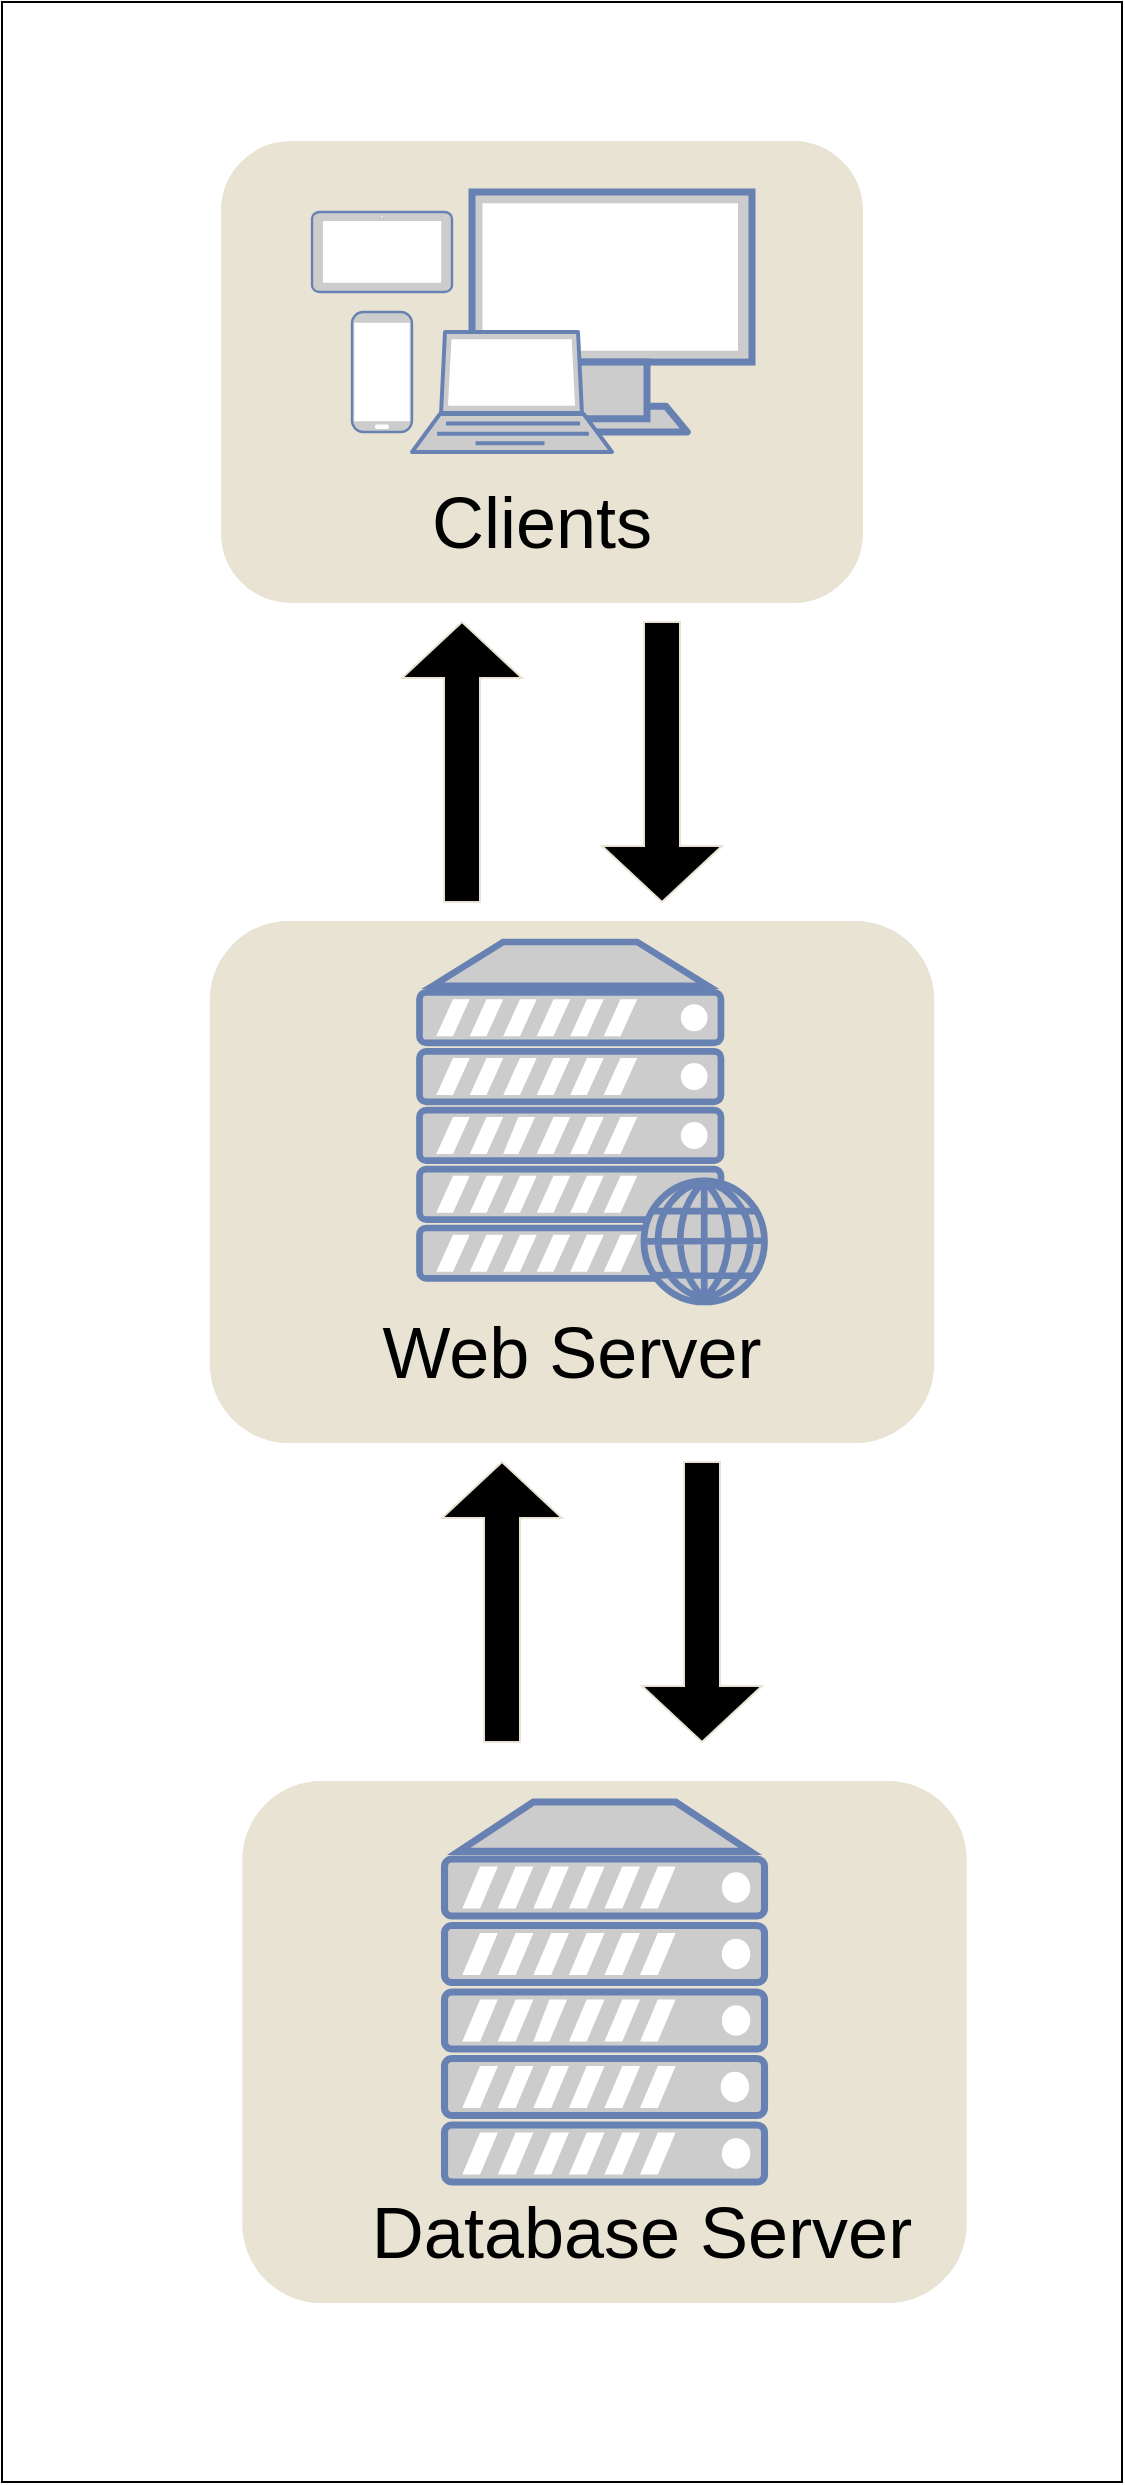 <mxfile version="16.5.1" type="device" pages="7"><diagram id="PT0xQaIMkbUxRC4ym2CJ" name="Single System"><mxGraphModel dx="3199" dy="2413" grid="1" gridSize="10" guides="1" tooltips="1" connect="1" arrows="1" fold="1" page="1" pageScale="1" pageWidth="827" pageHeight="1169" math="0" shadow="0"><root><mxCell id="z7NNn1YeUaqV9vItfDO5-0"/><mxCell id="z7NNn1YeUaqV9vItfDO5-1" parent="z7NNn1YeUaqV9vItfDO5-0"/><mxCell id="OQpb44vOBrKVZjcbyz0K-21" value="" style="group" parent="z7NNn1YeUaqV9vItfDO5-1" vertex="1" connectable="0"><mxGeometry x="-140" y="-250" width="361.88" height="980" as="geometry"/></mxCell><mxCell id="OQpb44vOBrKVZjcbyz0K-20" value="" style="rounded=1;whiteSpace=wrap;html=1;strokeColor=#E8E3D3;fillColor=#E8E3D3;" parent="OQpb44vOBrKVZjcbyz0K-21" vertex="1"><mxGeometry x="0.63" y="720" width="361.25" height="260" as="geometry"/></mxCell><mxCell id="OQpb44vOBrKVZjcbyz0K-0" value="" style="group;container=1;" parent="OQpb44vOBrKVZjcbyz0K-21" vertex="1" connectable="0"><mxGeometry width="330" height="630" as="geometry"/></mxCell><mxCell id="OQpb44vOBrKVZjcbyz0K-17" value="" style="rounded=1;whiteSpace=wrap;html=1;strokeColor=#E8E3D3;fillColor=#E8E3D3;" parent="OQpb44vOBrKVZjcbyz0K-0" vertex="1"><mxGeometry x="-15.62" y="290" width="361.25" height="260" as="geometry"/></mxCell><mxCell id="OQpb44vOBrKVZjcbyz0K-1" value="" style="shape=singleArrow;direction=north;whiteSpace=wrap;html=1;strokeColor=#E8E3D3;fillColor=#000000;" parent="OQpb44vOBrKVZjcbyz0K-0" vertex="1"><mxGeometry x="80" y="140" width="60" height="140" as="geometry"/></mxCell><mxCell id="OQpb44vOBrKVZjcbyz0K-2" value="" style="shape=singleArrow;direction=north;whiteSpace=wrap;html=1;strokeColor=#E8E3D3;fillColor=#000000;rotation=-180;" parent="OQpb44vOBrKVZjcbyz0K-0" vertex="1"><mxGeometry x="180" y="140" width="60" height="140" as="geometry"/></mxCell><mxCell id="OQpb44vOBrKVZjcbyz0K-3" value="" style="group" parent="OQpb44vOBrKVZjcbyz0K-0" vertex="1" connectable="0"><mxGeometry width="320" height="230" as="geometry"/></mxCell><mxCell id="OQpb44vOBrKVZjcbyz0K-4" value="" style="rounded=1;whiteSpace=wrap;html=1;strokeColor=#E8E3D3;fillColor=#E8E3D3;" parent="OQpb44vOBrKVZjcbyz0K-3" vertex="1"><mxGeometry x="-10" y="-100" width="320" height="230" as="geometry"/></mxCell><mxCell id="OQpb44vOBrKVZjcbyz0K-5" value="&lt;font style=&quot;font-size: 36px&quot;&gt;Clients&lt;/font&gt;" style="text;html=1;strokeColor=none;fillColor=none;align=center;verticalAlign=middle;whiteSpace=wrap;rounded=0;" parent="OQpb44vOBrKVZjcbyz0K-3" vertex="1"><mxGeometry x="95" y="65" width="110" height="50" as="geometry"/></mxCell><mxCell id="OQpb44vOBrKVZjcbyz0K-6" value="" style="fontColor=#0066CC;verticalAlign=top;verticalLabelPosition=bottom;labelPosition=center;align=center;html=1;outlineConnect=0;fillColor=#CCCCCC;strokeColor=#6881B3;gradientColor=none;gradientDirection=north;strokeWidth=2;shape=mxgraph.networks.monitor;" parent="OQpb44vOBrKVZjcbyz0K-3" vertex="1"><mxGeometry x="115" y="-75" width="140" height="120" as="geometry"/></mxCell><mxCell id="OQpb44vOBrKVZjcbyz0K-7" value="" style="fontColor=#0066CC;verticalAlign=top;verticalLabelPosition=bottom;labelPosition=center;align=center;html=1;outlineConnect=0;fillColor=#CCCCCC;strokeColor=#6881B3;gradientColor=none;gradientDirection=north;strokeWidth=2;shape=mxgraph.networks.tablet;" parent="OQpb44vOBrKVZjcbyz0K-3" vertex="1"><mxGeometry x="35" y="-65" width="70" height="40" as="geometry"/></mxCell><mxCell id="OQpb44vOBrKVZjcbyz0K-8" value="" style="fontColor=#0066CC;verticalAlign=top;verticalLabelPosition=bottom;labelPosition=center;align=center;html=1;outlineConnect=0;fillColor=#CCCCCC;strokeColor=#6881B3;gradientColor=none;gradientDirection=north;strokeWidth=2;shape=mxgraph.networks.mobile;" parent="OQpb44vOBrKVZjcbyz0K-3" vertex="1"><mxGeometry x="55" y="-15" width="30" height="60" as="geometry"/></mxCell><mxCell id="OQpb44vOBrKVZjcbyz0K-9" value="" style="fontColor=#0066CC;verticalAlign=top;verticalLabelPosition=bottom;labelPosition=center;align=center;html=1;outlineConnect=0;fillColor=#CCCCCC;strokeColor=#6881B3;gradientColor=none;gradientDirection=north;strokeWidth=2;shape=mxgraph.networks.laptop;" parent="OQpb44vOBrKVZjcbyz0K-3" vertex="1"><mxGeometry x="85" y="-5" width="100" height="60" as="geometry"/></mxCell><mxCell id="OQpb44vOBrKVZjcbyz0K-10" value="" style="fontColor=#0066CC;verticalAlign=top;verticalLabelPosition=bottom;labelPosition=center;align=center;html=1;outlineConnect=0;fillColor=#CCCCCC;strokeColor=#6881B3;gradientColor=none;gradientDirection=north;strokeWidth=2;shape=mxgraph.networks.web_server;" parent="OQpb44vOBrKVZjcbyz0K-0" vertex="1"><mxGeometry x="88.75" y="300" width="172.5" height="180" as="geometry"/></mxCell><mxCell id="OQpb44vOBrKVZjcbyz0K-11" value="" style="shape=singleArrow;direction=north;whiteSpace=wrap;html=1;strokeColor=#E8E3D3;fillColor=#000000;" parent="OQpb44vOBrKVZjcbyz0K-0" vertex="1"><mxGeometry x="100" y="560" width="60" height="140" as="geometry"/></mxCell><mxCell id="OQpb44vOBrKVZjcbyz0K-12" value="" style="shape=singleArrow;direction=north;whiteSpace=wrap;html=1;strokeColor=#E8E3D3;fillColor=#000000;rotation=-180;" parent="OQpb44vOBrKVZjcbyz0K-0" vertex="1"><mxGeometry x="200" y="560" width="60" height="140" as="geometry"/></mxCell><mxCell id="OQpb44vOBrKVZjcbyz0K-14" value="&lt;font&gt;&lt;font style=&quot;font-size: 36px&quot;&gt;Web Server&lt;/font&gt;&lt;br&gt;&lt;/font&gt;" style="text;html=1;strokeColor=none;fillColor=none;align=center;verticalAlign=middle;whiteSpace=wrap;rounded=0;" parent="OQpb44vOBrKVZjcbyz0K-0" vertex="1"><mxGeometry x="50" y="490" width="230" height="30" as="geometry"/></mxCell><mxCell id="OQpb44vOBrKVZjcbyz0K-13" value="" style="fontColor=#0066CC;verticalAlign=top;verticalLabelPosition=bottom;labelPosition=center;align=center;html=1;outlineConnect=0;fillColor=#CCCCCC;strokeColor=#6881B3;gradientColor=none;gradientDirection=north;strokeWidth=2;shape=mxgraph.networks.server;" parent="OQpb44vOBrKVZjcbyz0K-21" vertex="1"><mxGeometry x="101.25" y="730" width="160" height="190" as="geometry"/></mxCell><mxCell id="OQpb44vOBrKVZjcbyz0K-15" value="&lt;font style=&quot;font-size: 36px&quot;&gt;Database Server&lt;/font&gt;" style="text;html=1;strokeColor=none;fillColor=none;align=center;verticalAlign=middle;whiteSpace=wrap;rounded=0;" parent="OQpb44vOBrKVZjcbyz0K-21" vertex="1"><mxGeometry x="40" y="930" width="320" height="30" as="geometry"/></mxCell><mxCell id="myRbVwVKy2kPEzsqJH_J-0" value="" style="rounded=0;whiteSpace=wrap;html=1;strokeColor=#000000;fillColor=none;" parent="z7NNn1YeUaqV9vItfDO5-1" vertex="1"><mxGeometry x="-260" y="-420" width="560" height="1240" as="geometry"/></mxCell></root></mxGraphModel></diagram><diagram name="Services Icons" id="GN2l7DLO-yPYwet9cmye"><mxGraphModel dx="2367" dy="2249" grid="1" gridSize="10" guides="1" tooltips="1" connect="1" arrows="1" fold="1" page="1" pageScale="1" pageWidth="827" pageHeight="1169" math="0" shadow="0"><root><mxCell id="unP6lHEt7z2U46JYqPLE-0"/><mxCell id="unP6lHEt7z2U46JYqPLE-1" parent="unP6lHEt7z2U46JYqPLE-0"/><mxCell id="unP6lHEt7z2U46JYqPLE-3" value="" style="group" parent="unP6lHEt7z2U46JYqPLE-1" vertex="1" connectable="0"><mxGeometry x="-562" y="760" width="472" height="409" as="geometry"/></mxCell><mxCell id="unP6lHEt7z2U46JYqPLE-4" value="" style="ellipse;whiteSpace=wrap;html=1;strokeColor=#E8E3D3;fillColor=#E8E3D3;" parent="unP6lHEt7z2U46JYqPLE-3" vertex="1"><mxGeometry width="400" height="330" as="geometry"/></mxCell><mxCell id="unP6lHEt7z2U46JYqPLE-5" value="" style="fontColor=#0066CC;verticalAlign=top;verticalLabelPosition=bottom;labelPosition=center;align=center;html=1;outlineConnect=0;fillColor=#3399FF;strokeColor=#6881B3;gradientColor=none;gradientDirection=north;strokeWidth=2;shape=mxgraph.networks.server_storage;" parent="unP6lHEt7z2U46JYqPLE-3" vertex="1"><mxGeometry x="147.5" y="12.5" width="105" height="105" as="geometry"/></mxCell><mxCell id="unP6lHEt7z2U46JYqPLE-6" value="" style="fontColor=#0066CC;verticalAlign=top;verticalLabelPosition=bottom;labelPosition=center;align=center;html=1;outlineConnect=0;fillColor=#3399FF;strokeColor=#6881B3;gradientColor=none;gradientDirection=north;strokeWidth=2;shape=mxgraph.networks.server_storage;" parent="unP6lHEt7z2U46JYqPLE-3" vertex="1"><mxGeometry x="257.5" y="112.5" width="105" height="105" as="geometry"/></mxCell><mxCell id="unP6lHEt7z2U46JYqPLE-7" value="" style="fontColor=#0066CC;verticalAlign=top;verticalLabelPosition=bottom;labelPosition=center;align=center;html=1;outlineConnect=0;fillColor=#3399FF;strokeColor=#6881B3;gradientColor=none;gradientDirection=north;strokeWidth=2;shape=mxgraph.networks.server_storage;" parent="unP6lHEt7z2U46JYqPLE-3" vertex="1"><mxGeometry x="27.5" y="112.5" width="105" height="105" as="geometry"/></mxCell><mxCell id="unP6lHEt7z2U46JYqPLE-8" value="" style="fontColor=#0066CC;verticalAlign=top;verticalLabelPosition=bottom;labelPosition=center;align=center;html=1;outlineConnect=0;fillColor=#3399FF;strokeColor=#6881B3;gradientColor=none;gradientDirection=north;strokeWidth=2;shape=mxgraph.networks.server_storage;" parent="unP6lHEt7z2U46JYqPLE-3" vertex="1"><mxGeometry x="147.5" y="172.5" width="105" height="105" as="geometry"/></mxCell><mxCell id="unP6lHEt7z2U46JYqPLE-9" value="&lt;font style=&quot;font-size: 24px&quot;&gt;Data Block Service&lt;/font&gt;" style="text;html=1;strokeColor=none;fillColor=none;align=center;verticalAlign=middle;whiteSpace=wrap;rounded=0;" parent="unP6lHEt7z2U46JYqPLE-3" vertex="1"><mxGeometry x="90" y="277.5" width="220" height="30" as="geometry"/></mxCell><mxCell id="unP6lHEt7z2U46JYqPLE-10" value="" style="group" parent="unP6lHEt7z2U46JYqPLE-1" vertex="1" connectable="0"><mxGeometry x="-547" y="440" width="370" height="180" as="geometry"/></mxCell><mxCell id="unP6lHEt7z2U46JYqPLE-11" value="" style="rounded=1;whiteSpace=wrap;html=1;strokeColor=#E8E3D3;fillColor=#E8E3D3;" parent="unP6lHEt7z2U46JYqPLE-10" vertex="1"><mxGeometry width="370" height="180" as="geometry"/></mxCell><mxCell id="unP6lHEt7z2U46JYqPLE-12" value="" style="fontColor=#0066CC;verticalAlign=top;verticalLabelPosition=bottom;labelPosition=center;align=center;html=1;outlineConnect=0;fillColor=#33FF33;strokeColor=#6881B3;gradientColor=none;gradientDirection=north;strokeWidth=2;shape=mxgraph.networks.server;" parent="unP6lHEt7z2U46JYqPLE-10" vertex="1"><mxGeometry x="30" y="30" width="90" height="100" as="geometry"/></mxCell><mxCell id="unP6lHEt7z2U46JYqPLE-13" value="" style="fontColor=#0066CC;verticalAlign=top;verticalLabelPosition=bottom;labelPosition=center;align=center;html=1;outlineConnect=0;fillColor=#33FF33;strokeColor=#6881B3;gradientColor=none;gradientDirection=north;strokeWidth=2;shape=mxgraph.networks.server;" parent="unP6lHEt7z2U46JYqPLE-10" vertex="1"><mxGeometry x="140" y="30" width="90" height="100" as="geometry"/></mxCell><mxCell id="unP6lHEt7z2U46JYqPLE-14" value="" style="fontColor=#0066CC;verticalAlign=top;verticalLabelPosition=bottom;labelPosition=center;align=center;html=1;outlineConnect=0;fillColor=#33FF33;strokeColor=#6881B3;gradientColor=none;gradientDirection=north;strokeWidth=2;shape=mxgraph.networks.server;" parent="unP6lHEt7z2U46JYqPLE-10" vertex="1"><mxGeometry x="250" y="30" width="90" height="100" as="geometry"/></mxCell><mxCell id="unP6lHEt7z2U46JYqPLE-15" value="&lt;font style=&quot;font-size: 24px&quot;&gt;Index Service&lt;/font&gt;" style="text;html=1;strokeColor=none;fillColor=none;align=center;verticalAlign=middle;whiteSpace=wrap;rounded=0;" parent="unP6lHEt7z2U46JYqPLE-10" vertex="1"><mxGeometry x="105" y="140" width="160" height="30" as="geometry"/></mxCell><mxCell id="unP6lHEt7z2U46JYqPLE-17" value="" style="group" parent="unP6lHEt7z2U46JYqPLE-1" vertex="1" connectable="0"><mxGeometry x="-480" y="90" width="210" height="180" as="geometry"/></mxCell><mxCell id="unP6lHEt7z2U46JYqPLE-18" value="" style="rounded=1;whiteSpace=wrap;html=1;strokeColor=#E8E3D3;fillColor=#E8E3D3;" parent="unP6lHEt7z2U46JYqPLE-17" vertex="1"><mxGeometry width="210" height="180" as="geometry"/></mxCell><mxCell id="unP6lHEt7z2U46JYqPLE-19" value="" style="fontColor=#0066CC;verticalAlign=top;verticalLabelPosition=bottom;labelPosition=center;align=center;html=1;outlineConnect=0;fillColor=#EA6B66;strokeColor=#6881B3;gradientColor=none;gradientDirection=north;strokeWidth=2;shape=mxgraph.networks.server;" parent="unP6lHEt7z2U46JYqPLE-17" vertex="1"><mxGeometry x="60" y="15" width="90" height="100" as="geometry"/></mxCell><mxCell id="unP6lHEt7z2U46JYqPLE-20" value="&lt;font style=&quot;font-size: 24px&quot;&gt;Leader Service&lt;/font&gt;" style="text;html=1;strokeColor=none;fillColor=none;align=center;verticalAlign=middle;whiteSpace=wrap;rounded=0;" parent="unP6lHEt7z2U46JYqPLE-17" vertex="1"><mxGeometry x="10" y="140" width="190" height="30" as="geometry"/></mxCell><mxCell id="Ooyd8R9lNSSqHJgSdAqI-0" value="" style="rounded=0;whiteSpace=wrap;html=1;strokeColor=#000000;fillColor=none;" parent="unP6lHEt7z2U46JYqPLE-1" vertex="1"><mxGeometry x="-650" y="-30" width="560" height="1240" as="geometry"/></mxCell></root></mxGraphModel></diagram><diagram name="Services Breakdown" id="mGPNqnG9omch18_0bHo7"><mxGraphModel dx="2752" dy="1350" grid="1" gridSize="10" guides="1" tooltips="1" connect="1" arrows="1" fold="1" page="1" pageScale="1" pageWidth="827" pageHeight="1169" math="0" shadow="0"><root><mxCell id="DAhwHd8lW_ulY21gylCZ-0"/><mxCell id="DAhwHd8lW_ulY21gylCZ-1" parent="DAhwHd8lW_ulY21gylCZ-0"/><mxCell id="DAhwHd8lW_ulY21gylCZ-2" value="" style="group" parent="DAhwHd8lW_ulY21gylCZ-1" vertex="1" connectable="0"><mxGeometry x="210" y="580" width="400" height="330" as="geometry"/></mxCell><mxCell id="DAhwHd8lW_ulY21gylCZ-3" value="" style="ellipse;whiteSpace=wrap;html=1;strokeColor=#E8E3D3;fillColor=#E8E3D3;" parent="DAhwHd8lW_ulY21gylCZ-2" vertex="1"><mxGeometry width="400" height="330" as="geometry"/></mxCell><mxCell id="DAhwHd8lW_ulY21gylCZ-4" value="" style="fontColor=#0066CC;verticalAlign=top;verticalLabelPosition=bottom;labelPosition=center;align=center;html=1;outlineConnect=0;fillColor=#3399FF;strokeColor=#6881B3;gradientColor=none;gradientDirection=north;strokeWidth=2;shape=mxgraph.networks.server_storage;" parent="DAhwHd8lW_ulY21gylCZ-2" vertex="1"><mxGeometry x="147.5" y="12.5" width="105" height="105" as="geometry"/></mxCell><mxCell id="DAhwHd8lW_ulY21gylCZ-5" value="" style="fontColor=#0066CC;verticalAlign=top;verticalLabelPosition=bottom;labelPosition=center;align=center;html=1;outlineConnect=0;fillColor=#3399FF;strokeColor=#6881B3;gradientColor=none;gradientDirection=north;strokeWidth=2;shape=mxgraph.networks.server_storage;" parent="DAhwHd8lW_ulY21gylCZ-2" vertex="1"><mxGeometry x="257.5" y="112.5" width="105" height="105" as="geometry"/></mxCell><mxCell id="DAhwHd8lW_ulY21gylCZ-6" value="" style="fontColor=#0066CC;verticalAlign=top;verticalLabelPosition=bottom;labelPosition=center;align=center;html=1;outlineConnect=0;fillColor=#3399FF;strokeColor=#6881B3;gradientColor=none;gradientDirection=north;strokeWidth=2;shape=mxgraph.networks.server_storage;" parent="DAhwHd8lW_ulY21gylCZ-2" vertex="1"><mxGeometry x="27.5" y="112.5" width="105" height="105" as="geometry"/></mxCell><mxCell id="DAhwHd8lW_ulY21gylCZ-7" value="" style="fontColor=#0066CC;verticalAlign=top;verticalLabelPosition=bottom;labelPosition=center;align=center;html=1;outlineConnect=0;fillColor=#3399FF;strokeColor=#6881B3;gradientColor=none;gradientDirection=north;strokeWidth=2;shape=mxgraph.networks.server_storage;" parent="DAhwHd8lW_ulY21gylCZ-2" vertex="1"><mxGeometry x="147.5" y="172.5" width="105" height="105" as="geometry"/></mxCell><mxCell id="DAhwHd8lW_ulY21gylCZ-8" value="&lt;font style=&quot;font-size: 24px&quot;&gt;Data Block Service&lt;/font&gt;" style="text;html=1;strokeColor=none;fillColor=none;align=center;verticalAlign=middle;whiteSpace=wrap;rounded=0;" parent="DAhwHd8lW_ulY21gylCZ-2" vertex="1"><mxGeometry x="90" y="277.5" width="220" height="30" as="geometry"/></mxCell><mxCell id="DAhwHd8lW_ulY21gylCZ-9" value="" style="group" parent="DAhwHd8lW_ulY21gylCZ-1" vertex="1" connectable="0"><mxGeometry x="-245" y="580" width="370" height="180" as="geometry"/></mxCell><mxCell id="DAhwHd8lW_ulY21gylCZ-10" value="" style="rounded=1;whiteSpace=wrap;html=1;strokeColor=#E8E3D3;fillColor=#E8E3D3;" parent="DAhwHd8lW_ulY21gylCZ-9" vertex="1"><mxGeometry width="370" height="180" as="geometry"/></mxCell><mxCell id="DAhwHd8lW_ulY21gylCZ-11" value="" style="fontColor=#0066CC;verticalAlign=top;verticalLabelPosition=bottom;labelPosition=center;align=center;html=1;outlineConnect=0;fillColor=#33FF33;strokeColor=#6881B3;gradientColor=none;gradientDirection=north;strokeWidth=2;shape=mxgraph.networks.server;" parent="DAhwHd8lW_ulY21gylCZ-9" vertex="1"><mxGeometry x="30" y="30" width="90" height="100" as="geometry"/></mxCell><mxCell id="DAhwHd8lW_ulY21gylCZ-12" value="" style="fontColor=#0066CC;verticalAlign=top;verticalLabelPosition=bottom;labelPosition=center;align=center;html=1;outlineConnect=0;fillColor=#33FF33;strokeColor=#6881B3;gradientColor=none;gradientDirection=north;strokeWidth=2;shape=mxgraph.networks.server;" parent="DAhwHd8lW_ulY21gylCZ-9" vertex="1"><mxGeometry x="140" y="30" width="90" height="100" as="geometry"/></mxCell><mxCell id="DAhwHd8lW_ulY21gylCZ-13" value="" style="fontColor=#0066CC;verticalAlign=top;verticalLabelPosition=bottom;labelPosition=center;align=center;html=1;outlineConnect=0;fillColor=#33FF33;strokeColor=#6881B3;gradientColor=none;gradientDirection=north;strokeWidth=2;shape=mxgraph.networks.server;" parent="DAhwHd8lW_ulY21gylCZ-9" vertex="1"><mxGeometry x="250" y="30" width="90" height="100" as="geometry"/></mxCell><mxCell id="DAhwHd8lW_ulY21gylCZ-14" value="&lt;font style=&quot;font-size: 24px&quot;&gt;Index Service&lt;/font&gt;" style="text;html=1;strokeColor=none;fillColor=none;align=center;verticalAlign=middle;whiteSpace=wrap;rounded=0;" parent="DAhwHd8lW_ulY21gylCZ-9" vertex="1"><mxGeometry x="105" y="140" width="160" height="30" as="geometry"/></mxCell><mxCell id="DAhwHd8lW_ulY21gylCZ-15" value="" style="group" parent="DAhwHd8lW_ulY21gylCZ-1" vertex="1" connectable="0"><mxGeometry x="-570" y="580" width="210" height="180" as="geometry"/></mxCell><mxCell id="DAhwHd8lW_ulY21gylCZ-16" value="" style="rounded=1;whiteSpace=wrap;html=1;strokeColor=#E8E3D3;fillColor=#E8E3D3;" parent="DAhwHd8lW_ulY21gylCZ-15" vertex="1"><mxGeometry width="210" height="180" as="geometry"/></mxCell><mxCell id="DAhwHd8lW_ulY21gylCZ-17" value="" style="fontColor=#0066CC;verticalAlign=top;verticalLabelPosition=bottom;labelPosition=center;align=center;html=1;outlineConnect=0;fillColor=#EA6B66;strokeColor=#6881B3;gradientColor=none;gradientDirection=north;strokeWidth=2;shape=mxgraph.networks.server;" parent="DAhwHd8lW_ulY21gylCZ-15" vertex="1"><mxGeometry x="60" y="15" width="90" height="100" as="geometry"/></mxCell><mxCell id="DAhwHd8lW_ulY21gylCZ-18" value="&lt;font style=&quot;font-size: 24px&quot;&gt;Leader Service&lt;/font&gt;" style="text;html=1;strokeColor=none;fillColor=none;align=center;verticalAlign=middle;whiteSpace=wrap;rounded=0;" parent="DAhwHd8lW_ulY21gylCZ-15" vertex="1"><mxGeometry x="10" y="140" width="190" height="30" as="geometry"/></mxCell><mxCell id="DAhwHd8lW_ulY21gylCZ-19" value="" style="group" parent="DAhwHd8lW_ulY21gylCZ-1" vertex="1" connectable="0"><mxGeometry x="-180" y="240" width="240" height="190" as="geometry"/></mxCell><mxCell id="DAhwHd8lW_ulY21gylCZ-20" value="" style="rounded=1;whiteSpace=wrap;html=1;strokeColor=#E8E3D3;fillColor=#E8E3D3;" parent="DAhwHd8lW_ulY21gylCZ-19" vertex="1"><mxGeometry width="240.0" height="190" as="geometry"/></mxCell><mxCell id="DAhwHd8lW_ulY21gylCZ-21" value="" style="fontColor=#0066CC;verticalAlign=top;verticalLabelPosition=bottom;labelPosition=center;align=center;html=1;outlineConnect=0;fillColor=#CCCCCC;strokeColor=#6881B3;gradientColor=none;gradientDirection=north;strokeWidth=2;shape=mxgraph.networks.server;" parent="DAhwHd8lW_ulY21gylCZ-19" vertex="1"><mxGeometry x="66.848" y="7.308" width="106.298" height="138.846" as="geometry"/></mxCell><mxCell id="DAhwHd8lW_ulY21gylCZ-22" value="&lt;font style=&quot;font-size: 24px&quot;&gt;Database Server&lt;/font&gt;" style="text;html=1;strokeColor=none;fillColor=none;align=center;verticalAlign=middle;whiteSpace=wrap;rounded=0;" parent="DAhwHd8lW_ulY21gylCZ-19" vertex="1"><mxGeometry x="13.703" y="153.81" width="212.594" height="21.579" as="geometry"/></mxCell><mxCell id="DAhwHd8lW_ulY21gylCZ-23" style="edgeStyle=none;rounded=0;orthogonalLoop=1;jettySize=auto;html=1;exitX=1;exitY=1;exitDx=0;exitDy=0;entryX=0.5;entryY=0;entryDx=0;entryDy=0;fillColor=#000000;" parent="DAhwHd8lW_ulY21gylCZ-1" source="DAhwHd8lW_ulY21gylCZ-20" target="DAhwHd8lW_ulY21gylCZ-3" edge="1"><mxGeometry relative="1" as="geometry"/></mxCell><mxCell id="DAhwHd8lW_ulY21gylCZ-24" style="edgeStyle=none;rounded=0;orthogonalLoop=1;jettySize=auto;html=1;exitX=0;exitY=1;exitDx=0;exitDy=0;entryX=0.5;entryY=0;entryDx=0;entryDy=0;fillColor=#000000;" parent="DAhwHd8lW_ulY21gylCZ-1" source="DAhwHd8lW_ulY21gylCZ-20" target="DAhwHd8lW_ulY21gylCZ-16" edge="1"><mxGeometry relative="1" as="geometry"/></mxCell><mxCell id="DAhwHd8lW_ulY21gylCZ-25" style="edgeStyle=none;rounded=0;orthogonalLoop=1;jettySize=auto;html=1;exitX=0.5;exitY=1;exitDx=0;exitDy=0;entryX=0.5;entryY=0;entryDx=0;entryDy=0;fillColor=#000000;" parent="DAhwHd8lW_ulY21gylCZ-1" source="DAhwHd8lW_ulY21gylCZ-20" target="DAhwHd8lW_ulY21gylCZ-10" edge="1"><mxGeometry relative="1" as="geometry"/></mxCell><mxCell id="j4nND7uB4Vx-YQZn-_dv-0" value="" style="rounded=0;whiteSpace=wrap;html=1;strokeColor=#000000;fillColor=none;" parent="DAhwHd8lW_ulY21gylCZ-1" vertex="1"><mxGeometry x="-700" y="170" width="1420" height="880" as="geometry"/></mxCell></root></mxGraphModel></diagram><diagram name="Overall Distributed System" id="leUa3u9p0M2zhsHol4Xt"><mxGraphModel dx="4216" dy="2946" grid="1" gridSize="10" guides="1" tooltips="1" connect="1" arrows="1" fold="1" page="1" pageScale="1" pageWidth="827" pageHeight="1169" math="0" shadow="0"><root><mxCell id="W9INklFg-vhO6n1-KD1s-0"/><mxCell id="W9INklFg-vhO6n1-KD1s-1" parent="W9INklFg-vhO6n1-KD1s-0"/><mxCell id="W9INklFg-vhO6n1-KD1s-2" value="" style="endArrow=classic;startArrow=classic;html=1;rounded=0;edgeStyle=orthogonalEdgeStyle;entryX=0;entryY=0.5;entryDx=0;entryDy=0;exitX=0.5;exitY=0;exitDx=0;exitDy=0;" parent="W9INklFg-vhO6n1-KD1s-1" source="W9INklFg-vhO6n1-KD1s-11" target="W9INklFg-vhO6n1-KD1s-18" edge="1"><mxGeometry width="50" height="50" relative="1" as="geometry"><mxPoint x="-100" y="820" as="sourcePoint"/><mxPoint x="-50" y="770" as="targetPoint"/></mxGeometry></mxCell><mxCell id="W9INklFg-vhO6n1-KD1s-3" value="" style="group" parent="W9INklFg-vhO6n1-KD1s-1" vertex="1" connectable="0"><mxGeometry x="-140" y="920" width="400" height="330" as="geometry"/></mxCell><mxCell id="W9INklFg-vhO6n1-KD1s-4" value="" style="ellipse;whiteSpace=wrap;html=1;strokeColor=#E8E3D3;fillColor=#E8E3D3;" parent="W9INklFg-vhO6n1-KD1s-3" vertex="1"><mxGeometry width="400" height="330" as="geometry"/></mxCell><mxCell id="W9INklFg-vhO6n1-KD1s-5" value="" style="fontColor=#0066CC;verticalAlign=top;verticalLabelPosition=bottom;labelPosition=center;align=center;html=1;outlineConnect=0;fillColor=#3399FF;strokeColor=#6881B3;gradientColor=none;gradientDirection=north;strokeWidth=2;shape=mxgraph.networks.server_storage;" parent="W9INklFg-vhO6n1-KD1s-3" vertex="1"><mxGeometry x="147.5" y="12.5" width="105" height="105" as="geometry"/></mxCell><mxCell id="W9INklFg-vhO6n1-KD1s-6" value="" style="fontColor=#0066CC;verticalAlign=top;verticalLabelPosition=bottom;labelPosition=center;align=center;html=1;outlineConnect=0;fillColor=#3399FF;strokeColor=#6881B3;gradientColor=none;gradientDirection=north;strokeWidth=2;shape=mxgraph.networks.server_storage;" parent="W9INklFg-vhO6n1-KD1s-3" vertex="1"><mxGeometry x="257.5" y="112.5" width="105" height="105" as="geometry"/></mxCell><mxCell id="W9INklFg-vhO6n1-KD1s-7" value="" style="fontColor=#0066CC;verticalAlign=top;verticalLabelPosition=bottom;labelPosition=center;align=center;html=1;outlineConnect=0;fillColor=#3399FF;strokeColor=#6881B3;gradientColor=none;gradientDirection=north;strokeWidth=2;shape=mxgraph.networks.server_storage;" parent="W9INklFg-vhO6n1-KD1s-3" vertex="1"><mxGeometry x="27.5" y="112.5" width="105" height="105" as="geometry"/></mxCell><mxCell id="W9INklFg-vhO6n1-KD1s-8" value="" style="fontColor=#0066CC;verticalAlign=top;verticalLabelPosition=bottom;labelPosition=center;align=center;html=1;outlineConnect=0;fillColor=#3399FF;strokeColor=#6881B3;gradientColor=none;gradientDirection=north;strokeWidth=2;shape=mxgraph.networks.server_storage;" parent="W9INklFg-vhO6n1-KD1s-3" vertex="1"><mxGeometry x="147.5" y="172.5" width="105" height="105" as="geometry"/></mxCell><mxCell id="W9INklFg-vhO6n1-KD1s-9" value="&lt;font style=&quot;font-size: 24px&quot;&gt;Data Block Service&lt;/font&gt;" style="text;html=1;strokeColor=none;fillColor=none;align=center;verticalAlign=middle;whiteSpace=wrap;rounded=0;" parent="W9INklFg-vhO6n1-KD1s-3" vertex="1"><mxGeometry x="90" y="277.5" width="220" height="30" as="geometry"/></mxCell><mxCell id="W9INklFg-vhO6n1-KD1s-10" value="" style="group" parent="W9INklFg-vhO6n1-KD1s-1" vertex="1" connectable="0"><mxGeometry x="-500" y="720" width="370" height="180" as="geometry"/></mxCell><mxCell id="W9INklFg-vhO6n1-KD1s-11" value="" style="rounded=1;whiteSpace=wrap;html=1;strokeColor=#E8E3D3;fillColor=#E8E3D3;" parent="W9INklFg-vhO6n1-KD1s-10" vertex="1"><mxGeometry width="370" height="180" as="geometry"/></mxCell><mxCell id="W9INklFg-vhO6n1-KD1s-12" value="" style="fontColor=#0066CC;verticalAlign=top;verticalLabelPosition=bottom;labelPosition=center;align=center;html=1;outlineConnect=0;fillColor=#33FF33;strokeColor=#6881B3;gradientColor=none;gradientDirection=north;strokeWidth=2;shape=mxgraph.networks.server;" parent="W9INklFg-vhO6n1-KD1s-10" vertex="1"><mxGeometry x="30" y="30" width="90" height="100" as="geometry"/></mxCell><mxCell id="W9INklFg-vhO6n1-KD1s-13" value="" style="fontColor=#0066CC;verticalAlign=top;verticalLabelPosition=bottom;labelPosition=center;align=center;html=1;outlineConnect=0;fillColor=#33FF33;strokeColor=#6881B3;gradientColor=none;gradientDirection=north;strokeWidth=2;shape=mxgraph.networks.server;" parent="W9INklFg-vhO6n1-KD1s-10" vertex="1"><mxGeometry x="140" y="30" width="90" height="100" as="geometry"/></mxCell><mxCell id="W9INklFg-vhO6n1-KD1s-14" value="" style="fontColor=#0066CC;verticalAlign=top;verticalLabelPosition=bottom;labelPosition=center;align=center;html=1;outlineConnect=0;fillColor=#33FF33;strokeColor=#6881B3;gradientColor=none;gradientDirection=north;strokeWidth=2;shape=mxgraph.networks.server;" parent="W9INklFg-vhO6n1-KD1s-10" vertex="1"><mxGeometry x="250" y="30" width="90" height="100" as="geometry"/></mxCell><mxCell id="W9INklFg-vhO6n1-KD1s-15" value="&lt;font style=&quot;font-size: 24px&quot;&gt;Index Service&lt;/font&gt;" style="text;html=1;strokeColor=none;fillColor=none;align=center;verticalAlign=middle;whiteSpace=wrap;rounded=0;" parent="W9INklFg-vhO6n1-KD1s-10" vertex="1"><mxGeometry x="105" y="140" width="160" height="30" as="geometry"/></mxCell><mxCell id="W9INklFg-vhO6n1-KD1s-16" value="" style="endArrow=classic;startArrow=classic;html=1;rounded=0;edgeStyle=orthogonalEdgeStyle;entryX=0;entryY=0.5;entryDx=0;entryDy=0;exitX=0.5;exitY=1;exitDx=0;exitDy=0;" parent="W9INklFg-vhO6n1-KD1s-1" source="W9INklFg-vhO6n1-KD1s-11" target="W9INklFg-vhO6n1-KD1s-4" edge="1"><mxGeometry width="50" height="50" relative="1" as="geometry"><mxPoint x="-305" y="730" as="sourcePoint"/><mxPoint x="7.5" y="635.0" as="targetPoint"/></mxGeometry></mxCell><mxCell id="W9INklFg-vhO6n1-KD1s-17" value="" style="group" parent="W9INklFg-vhO6n1-KD1s-1" vertex="1" connectable="0"><mxGeometry x="-70" y="450" width="210" height="180" as="geometry"/></mxCell><mxCell id="W9INklFg-vhO6n1-KD1s-18" value="" style="rounded=1;whiteSpace=wrap;html=1;strokeColor=#E8E3D3;fillColor=#E8E3D3;" parent="W9INklFg-vhO6n1-KD1s-17" vertex="1"><mxGeometry width="210" height="180" as="geometry"/></mxCell><mxCell id="W9INklFg-vhO6n1-KD1s-19" value="" style="fontColor=#0066CC;verticalAlign=top;verticalLabelPosition=bottom;labelPosition=center;align=center;html=1;outlineConnect=0;fillColor=#EA6B66;strokeColor=#6881B3;gradientColor=none;gradientDirection=north;strokeWidth=2;shape=mxgraph.networks.server;" parent="W9INklFg-vhO6n1-KD1s-17" vertex="1"><mxGeometry x="60" y="15" width="90" height="100" as="geometry"/></mxCell><mxCell id="W9INklFg-vhO6n1-KD1s-20" value="&lt;font style=&quot;font-size: 24px&quot;&gt;Leader Service&lt;/font&gt;" style="text;html=1;strokeColor=none;fillColor=none;align=center;verticalAlign=middle;whiteSpace=wrap;rounded=0;" parent="W9INklFg-vhO6n1-KD1s-17" vertex="1"><mxGeometry x="10" y="140" width="190" height="30" as="geometry"/></mxCell><mxCell id="W9INklFg-vhO6n1-KD1s-21" value="" style="endArrow=classic;startArrow=classic;html=1;rounded=0;edgeStyle=orthogonalEdgeStyle;entryX=1;entryY=0.5;entryDx=0;entryDy=0;exitX=1;exitY=0.5;exitDx=0;exitDy=0;" parent="W9INklFg-vhO6n1-KD1s-1" source="W9INklFg-vhO6n1-KD1s-4" target="W9INklFg-vhO6n1-KD1s-18" edge="1"><mxGeometry width="50" height="50" relative="1" as="geometry"><mxPoint x="-305" y="730" as="sourcePoint"/><mxPoint x="-60" y="550" as="targetPoint"/><Array as="points"><mxPoint x="340" y="1085"/><mxPoint x="340" y="540"/></Array></mxGeometry></mxCell><mxCell id="W9INklFg-vhO6n1-KD1s-34" value="" style="group" parent="W9INklFg-vhO6n1-KD1s-1" vertex="1" connectable="0"><mxGeometry x="-140" y="-250" width="320" height="630" as="geometry"/></mxCell><mxCell id="W9INklFg-vhO6n1-KD1s-22" value="" style="shape=singleArrow;direction=north;whiteSpace=wrap;html=1;strokeColor=#E8E3D3;fillColor=#000000;" parent="W9INklFg-vhO6n1-KD1s-34" vertex="1"><mxGeometry x="80" y="140" width="60" height="140" as="geometry"/></mxCell><mxCell id="W9INklFg-vhO6n1-KD1s-23" value="" style="shape=singleArrow;direction=north;whiteSpace=wrap;html=1;strokeColor=#E8E3D3;fillColor=#000000;rotation=-180;" parent="W9INklFg-vhO6n1-KD1s-34" vertex="1"><mxGeometry x="180" y="140" width="60" height="140" as="geometry"/></mxCell><mxCell id="W9INklFg-vhO6n1-KD1s-24" value="" style="group" parent="W9INklFg-vhO6n1-KD1s-34" vertex="1" connectable="0"><mxGeometry width="320" height="230" as="geometry"/></mxCell><mxCell id="W9INklFg-vhO6n1-KD1s-25" value="" style="rounded=1;whiteSpace=wrap;html=1;strokeColor=#E8E3D3;fillColor=#E8E3D3;" parent="W9INklFg-vhO6n1-KD1s-24" vertex="1"><mxGeometry x="-10" y="-100" width="320" height="230" as="geometry"/></mxCell><mxCell id="W9INklFg-vhO6n1-KD1s-26" value="&lt;font style=&quot;font-size: 36px&quot;&gt;clients&lt;/font&gt;" style="text;html=1;strokeColor=none;fillColor=#E6E6E6;align=center;verticalAlign=middle;whiteSpace=wrap;rounded=0;" parent="W9INklFg-vhO6n1-KD1s-24" vertex="1"><mxGeometry x="95" y="65" width="110" height="50" as="geometry"/></mxCell><mxCell id="W9INklFg-vhO6n1-KD1s-27" value="" style="fontColor=#0066CC;verticalAlign=top;verticalLabelPosition=bottom;labelPosition=center;align=center;html=1;outlineConnect=0;fillColor=#CCCCCC;strokeColor=#6881B3;gradientColor=none;gradientDirection=north;strokeWidth=2;shape=mxgraph.networks.monitor;" parent="W9INklFg-vhO6n1-KD1s-24" vertex="1"><mxGeometry x="115" y="-75" width="140" height="120" as="geometry"/></mxCell><mxCell id="W9INklFg-vhO6n1-KD1s-28" value="" style="fontColor=#0066CC;verticalAlign=top;verticalLabelPosition=bottom;labelPosition=center;align=center;html=1;outlineConnect=0;fillColor=#CCCCCC;strokeColor=#6881B3;gradientColor=none;gradientDirection=north;strokeWidth=2;shape=mxgraph.networks.tablet;" parent="W9INklFg-vhO6n1-KD1s-24" vertex="1"><mxGeometry x="35" y="-65" width="70" height="40" as="geometry"/></mxCell><mxCell id="W9INklFg-vhO6n1-KD1s-29" value="" style="fontColor=#0066CC;verticalAlign=top;verticalLabelPosition=bottom;labelPosition=center;align=center;html=1;outlineConnect=0;fillColor=#CCCCCC;strokeColor=#6881B3;gradientColor=none;gradientDirection=north;strokeWidth=2;shape=mxgraph.networks.mobile;" parent="W9INklFg-vhO6n1-KD1s-24" vertex="1"><mxGeometry x="55" y="-15" width="30" height="60" as="geometry"/></mxCell><mxCell id="W9INklFg-vhO6n1-KD1s-30" value="" style="fontColor=#0066CC;verticalAlign=top;verticalLabelPosition=bottom;labelPosition=center;align=center;html=1;outlineConnect=0;fillColor=#CCCCCC;strokeColor=#6881B3;gradientColor=none;gradientDirection=north;strokeWidth=2;shape=mxgraph.networks.laptop;" parent="W9INklFg-vhO6n1-KD1s-24" vertex="1"><mxGeometry x="85" y="-5" width="100" height="60" as="geometry"/></mxCell><mxCell id="W9INklFg-vhO6n1-KD1s-31" value="" style="fontColor=#0066CC;verticalAlign=top;verticalLabelPosition=bottom;labelPosition=center;align=center;html=1;outlineConnect=0;fillColor=#CCCCCC;strokeColor=#6881B3;gradientColor=none;gradientDirection=north;strokeWidth=2;shape=mxgraph.networks.web_server;" parent="W9INklFg-vhO6n1-KD1s-34" vertex="1"><mxGeometry x="88.75" y="300" width="172.5" height="180" as="geometry"/></mxCell><mxCell id="W9INklFg-vhO6n1-KD1s-32" value="" style="shape=singleArrow;direction=north;whiteSpace=wrap;html=1;strokeColor=#E8E3D3;fillColor=#000000;" parent="W9INklFg-vhO6n1-KD1s-34" vertex="1"><mxGeometry x="88.75" y="490" width="60" height="140" as="geometry"/></mxCell><mxCell id="W9INklFg-vhO6n1-KD1s-33" value="" style="shape=singleArrow;direction=north;whiteSpace=wrap;html=1;strokeColor=#E8E3D3;fillColor=#000000;rotation=-180;" parent="W9INklFg-vhO6n1-KD1s-34" vertex="1"><mxGeometry x="188.75" y="490" width="60" height="140" as="geometry"/></mxCell><mxCell id="W9INklFg-vhO6n1-KD1s-35" value="&lt;font style=&quot;font-size: 48px&quot;&gt;Distributed LSM-Tree&lt;/font&gt;" style="text;html=1;strokeColor=none;fillColor=none;align=center;verticalAlign=middle;whiteSpace=wrap;rounded=0;" parent="W9INklFg-vhO6n1-KD1s-1" vertex="1"><mxGeometry x="-80" y="730" width="395" height="150" as="geometry"/></mxCell><mxCell id="_xGlrsq13zV9JYJrytTR-0" value="" style="rounded=0;whiteSpace=wrap;html=1;strokeColor=#000000;fillColor=none;" parent="W9INklFg-vhO6n1-KD1s-1" vertex="1"><mxGeometry x="-600" y="-410" width="1240" height="1710" as="geometry"/></mxCell></root></mxGraphModel></diagram><diagram id="lFz3UtlVWBHYzxr8TUOm" name="Overall - v1"><mxGraphModel dx="3463" dy="1382" grid="1" gridSize="10" guides="1" tooltips="1" connect="1" arrows="1" fold="1" page="1" pageScale="1" pageWidth="827" pageHeight="1169" math="0" shadow="0"><root><mxCell id="0"/><mxCell id="1" parent="0"/><mxCell id="jPD-xEVT83tomtqLPG_Q-19" value="" style="endArrow=classic;startArrow=classic;html=1;rounded=0;edgeStyle=orthogonalEdgeStyle;entryX=0;entryY=0.5;entryDx=0;entryDy=0;exitX=0.5;exitY=0;exitDx=0;exitDy=0;" parent="1" source="jPD-xEVT83tomtqLPG_Q-20" target="jPD-xEVT83tomtqLPG_Q-26" edge="1"><mxGeometry width="50" height="50" relative="1" as="geometry"><mxPoint x="-100" y="820" as="sourcePoint"/><mxPoint x="-50" y="770" as="targetPoint"/></mxGeometry></mxCell><mxCell id="jPD-xEVT83tomtqLPG_Q-22" value="" style="group" parent="1" vertex="1" connectable="0"><mxGeometry x="-140" y="920" width="400" height="330" as="geometry"/></mxCell><mxCell id="jPD-xEVT83tomtqLPG_Q-21" value="" style="ellipse;whiteSpace=wrap;html=1;strokeColor=#E8E3D3;fillColor=#E8E3D3;" parent="jPD-xEVT83tomtqLPG_Q-22" vertex="1"><mxGeometry width="400" height="330" as="geometry"/></mxCell><mxCell id="jPD-xEVT83tomtqLPG_Q-10" value="" style="fontColor=#0066CC;verticalAlign=top;verticalLabelPosition=bottom;labelPosition=center;align=center;html=1;outlineConnect=0;fillColor=#3399FF;strokeColor=#6881B3;gradientColor=none;gradientDirection=north;strokeWidth=2;shape=mxgraph.networks.server_storage;" parent="jPD-xEVT83tomtqLPG_Q-22" vertex="1"><mxGeometry x="147.5" y="12.5" width="105" height="105" as="geometry"/></mxCell><mxCell id="jPD-xEVT83tomtqLPG_Q-14" value="" style="fontColor=#0066CC;verticalAlign=top;verticalLabelPosition=bottom;labelPosition=center;align=center;html=1;outlineConnect=0;fillColor=#3399FF;strokeColor=#6881B3;gradientColor=none;gradientDirection=north;strokeWidth=2;shape=mxgraph.networks.server_storage;" parent="jPD-xEVT83tomtqLPG_Q-22" vertex="1"><mxGeometry x="257.5" y="112.5" width="105" height="105" as="geometry"/></mxCell><mxCell id="jPD-xEVT83tomtqLPG_Q-15" value="" style="fontColor=#0066CC;verticalAlign=top;verticalLabelPosition=bottom;labelPosition=center;align=center;html=1;outlineConnect=0;fillColor=#3399FF;strokeColor=#6881B3;gradientColor=none;gradientDirection=north;strokeWidth=2;shape=mxgraph.networks.server_storage;" parent="jPD-xEVT83tomtqLPG_Q-22" vertex="1"><mxGeometry x="27.5" y="112.5" width="105" height="105" as="geometry"/></mxCell><mxCell id="jPD-xEVT83tomtqLPG_Q-16" value="" style="fontColor=#0066CC;verticalAlign=top;verticalLabelPosition=bottom;labelPosition=center;align=center;html=1;outlineConnect=0;fillColor=#3399FF;strokeColor=#6881B3;gradientColor=none;gradientDirection=north;strokeWidth=2;shape=mxgraph.networks.server_storage;" parent="jPD-xEVT83tomtqLPG_Q-22" vertex="1"><mxGeometry x="147.5" y="172.5" width="105" height="105" as="geometry"/></mxCell><mxCell id="jPD-xEVT83tomtqLPG_Q-30" value="&lt;font style=&quot;font-size: 24px&quot;&gt;Data Block Service&lt;/font&gt;" style="text;html=1;strokeColor=none;fillColor=none;align=center;verticalAlign=middle;whiteSpace=wrap;rounded=0;" parent="jPD-xEVT83tomtqLPG_Q-22" vertex="1"><mxGeometry x="90" y="277.5" width="220" height="30" as="geometry"/></mxCell><mxCell id="jPD-xEVT83tomtqLPG_Q-23" value="" style="group" parent="1" vertex="1" connectable="0"><mxGeometry x="-500" y="720" width="370" height="180" as="geometry"/></mxCell><mxCell id="jPD-xEVT83tomtqLPG_Q-20" value="" style="rounded=1;whiteSpace=wrap;html=1;strokeColor=#E8E3D3;fillColor=#E8E3D3;" parent="jPD-xEVT83tomtqLPG_Q-23" vertex="1"><mxGeometry width="370" height="180" as="geometry"/></mxCell><mxCell id="jPD-xEVT83tomtqLPG_Q-11" value="" style="fontColor=#0066CC;verticalAlign=top;verticalLabelPosition=bottom;labelPosition=center;align=center;html=1;outlineConnect=0;fillColor=#33FF33;strokeColor=#6881B3;gradientColor=none;gradientDirection=north;strokeWidth=2;shape=mxgraph.networks.server;" parent="jPD-xEVT83tomtqLPG_Q-23" vertex="1"><mxGeometry x="30" y="30" width="90" height="100" as="geometry"/></mxCell><mxCell id="jPD-xEVT83tomtqLPG_Q-12" value="" style="fontColor=#0066CC;verticalAlign=top;verticalLabelPosition=bottom;labelPosition=center;align=center;html=1;outlineConnect=0;fillColor=#33FF33;strokeColor=#6881B3;gradientColor=none;gradientDirection=north;strokeWidth=2;shape=mxgraph.networks.server;" parent="jPD-xEVT83tomtqLPG_Q-23" vertex="1"><mxGeometry x="140" y="30" width="90" height="100" as="geometry"/></mxCell><mxCell id="jPD-xEVT83tomtqLPG_Q-13" value="" style="fontColor=#0066CC;verticalAlign=top;verticalLabelPosition=bottom;labelPosition=center;align=center;html=1;outlineConnect=0;fillColor=#33FF33;strokeColor=#6881B3;gradientColor=none;gradientDirection=north;strokeWidth=2;shape=mxgraph.networks.server;" parent="jPD-xEVT83tomtqLPG_Q-23" vertex="1"><mxGeometry x="250" y="30" width="90" height="100" as="geometry"/></mxCell><mxCell id="jPD-xEVT83tomtqLPG_Q-31" value="&lt;font style=&quot;font-size: 24px&quot;&gt;Index Service&lt;/font&gt;" style="text;html=1;strokeColor=none;fillColor=none;align=center;verticalAlign=middle;whiteSpace=wrap;rounded=0;" parent="jPD-xEVT83tomtqLPG_Q-23" vertex="1"><mxGeometry x="105" y="140" width="160" height="30" as="geometry"/></mxCell><mxCell id="jPD-xEVT83tomtqLPG_Q-24" value="" style="endArrow=classic;startArrow=classic;html=1;rounded=0;edgeStyle=orthogonalEdgeStyle;entryX=0;entryY=0.5;entryDx=0;entryDy=0;exitX=0.5;exitY=1;exitDx=0;exitDy=0;" parent="1" source="jPD-xEVT83tomtqLPG_Q-20" target="jPD-xEVT83tomtqLPG_Q-21" edge="1"><mxGeometry width="50" height="50" relative="1" as="geometry"><mxPoint x="-305" y="730" as="sourcePoint"/><mxPoint x="7.5" y="635.0" as="targetPoint"/></mxGeometry></mxCell><mxCell id="jPD-xEVT83tomtqLPG_Q-28" value="" style="group" parent="1" vertex="1" connectable="0"><mxGeometry x="-70" y="450" width="210" height="180" as="geometry"/></mxCell><mxCell id="jPD-xEVT83tomtqLPG_Q-26" value="" style="rounded=1;whiteSpace=wrap;html=1;strokeColor=#E8E3D3;fillColor=#E8E3D3;" parent="jPD-xEVT83tomtqLPG_Q-28" vertex="1"><mxGeometry width="210" height="180" as="geometry"/></mxCell><mxCell id="jPD-xEVT83tomtqLPG_Q-9" value="" style="fontColor=#0066CC;verticalAlign=top;verticalLabelPosition=bottom;labelPosition=center;align=center;html=1;outlineConnect=0;fillColor=#EA6B66;strokeColor=#6881B3;gradientColor=none;gradientDirection=north;strokeWidth=2;shape=mxgraph.networks.server;" parent="jPD-xEVT83tomtqLPG_Q-28" vertex="1"><mxGeometry x="60" y="15" width="90" height="100" as="geometry"/></mxCell><mxCell id="jPD-xEVT83tomtqLPG_Q-32" value="&lt;font style=&quot;font-size: 24px&quot;&gt;Leader Service&lt;/font&gt;" style="text;html=1;strokeColor=none;fillColor=none;align=center;verticalAlign=middle;whiteSpace=wrap;rounded=0;" parent="jPD-xEVT83tomtqLPG_Q-28" vertex="1"><mxGeometry x="10" y="140" width="190" height="30" as="geometry"/></mxCell><mxCell id="jPD-xEVT83tomtqLPG_Q-29" value="" style="endArrow=classic;startArrow=classic;html=1;rounded=0;edgeStyle=orthogonalEdgeStyle;entryX=1;entryY=0.5;entryDx=0;entryDy=0;exitX=1;exitY=0.5;exitDx=0;exitDy=0;" parent="1" source="jPD-xEVT83tomtqLPG_Q-21" target="jPD-xEVT83tomtqLPG_Q-26" edge="1"><mxGeometry width="50" height="50" relative="1" as="geometry"><mxPoint x="-305" y="730" as="sourcePoint"/><mxPoint x="-60" y="550" as="targetPoint"/><Array as="points"><mxPoint x="340" y="1085"/><mxPoint x="340" y="540"/></Array></mxGeometry></mxCell><mxCell id="jPD-xEVT83tomtqLPG_Q-42" value="" style="shape=singleArrow;direction=north;whiteSpace=wrap;html=1;strokeColor=#E8E3D3;fillColor=#000000;" parent="1" vertex="1"><mxGeometry x="-50" y="300" width="60" height="140" as="geometry"/></mxCell><mxCell id="jPD-xEVT83tomtqLPG_Q-43" value="" style="shape=singleArrow;direction=north;whiteSpace=wrap;html=1;strokeColor=#E8E3D3;fillColor=#000000;rotation=-180;" parent="1" vertex="1"><mxGeometry x="50" y="300" width="60" height="140" as="geometry"/></mxCell><mxCell id="jPD-xEVT83tomtqLPG_Q-44" value="" style="group" parent="1" vertex="1" connectable="0"><mxGeometry x="-130" y="60" width="320" height="230" as="geometry"/></mxCell><mxCell id="jPD-xEVT83tomtqLPG_Q-40" value="" style="rounded=1;whiteSpace=wrap;html=1;strokeColor=#E8E3D3;fillColor=#E8E3D3;" parent="jPD-xEVT83tomtqLPG_Q-44" vertex="1"><mxGeometry width="320" height="230" as="geometry"/></mxCell><mxCell id="jPD-xEVT83tomtqLPG_Q-7" value="&lt;font style=&quot;font-size: 36px&quot;&gt;clients&lt;/font&gt;" style="text;html=1;strokeColor=none;fillColor=#E6E6E6;align=center;verticalAlign=middle;whiteSpace=wrap;rounded=0;" parent="jPD-xEVT83tomtqLPG_Q-44" vertex="1"><mxGeometry x="105" y="165" width="110" height="50" as="geometry"/></mxCell><mxCell id="jPD-xEVT83tomtqLPG_Q-1" value="" style="fontColor=#0066CC;verticalAlign=top;verticalLabelPosition=bottom;labelPosition=center;align=center;html=1;outlineConnect=0;fillColor=#CCCCCC;strokeColor=#6881B3;gradientColor=none;gradientDirection=north;strokeWidth=2;shape=mxgraph.networks.monitor;" parent="jPD-xEVT83tomtqLPG_Q-44" vertex="1"><mxGeometry x="125" y="25" width="140" height="120" as="geometry"/></mxCell><mxCell id="jPD-xEVT83tomtqLPG_Q-2" value="" style="fontColor=#0066CC;verticalAlign=top;verticalLabelPosition=bottom;labelPosition=center;align=center;html=1;outlineConnect=0;fillColor=#CCCCCC;strokeColor=#6881B3;gradientColor=none;gradientDirection=north;strokeWidth=2;shape=mxgraph.networks.tablet;" parent="jPD-xEVT83tomtqLPG_Q-44" vertex="1"><mxGeometry x="45" y="35" width="70" height="40" as="geometry"/></mxCell><mxCell id="jPD-xEVT83tomtqLPG_Q-3" value="" style="fontColor=#0066CC;verticalAlign=top;verticalLabelPosition=bottom;labelPosition=center;align=center;html=1;outlineConnect=0;fillColor=#CCCCCC;strokeColor=#6881B3;gradientColor=none;gradientDirection=north;strokeWidth=2;shape=mxgraph.networks.mobile;" parent="jPD-xEVT83tomtqLPG_Q-44" vertex="1"><mxGeometry x="65" y="85" width="30" height="60" as="geometry"/></mxCell><mxCell id="jPD-xEVT83tomtqLPG_Q-4" value="" style="fontColor=#0066CC;verticalAlign=top;verticalLabelPosition=bottom;labelPosition=center;align=center;html=1;outlineConnect=0;fillColor=#CCCCCC;strokeColor=#6881B3;gradientColor=none;gradientDirection=north;strokeWidth=2;shape=mxgraph.networks.laptop;" parent="jPD-xEVT83tomtqLPG_Q-44" vertex="1"><mxGeometry x="95" y="95" width="100" height="60" as="geometry"/></mxCell></root></mxGraphModel></diagram><diagram id="04a2rQpCl2HcL0DreJrP" name="Overall - v2"><mxGraphModel dx="2752" dy="1350" grid="1" gridSize="10" guides="1" tooltips="1" connect="1" arrows="1" fold="1" page="1" pageScale="1" pageWidth="827" pageHeight="1169" math="0" shadow="0"><root><mxCell id="-XXtjEwUPbBuQcuRLVe3-0"/><mxCell id="-XXtjEwUPbBuQcuRLVe3-1" parent="-XXtjEwUPbBuQcuRLVe3-0"/><mxCell id="e-VpkMpDPOxXri709dYa-0" value="" style="endArrow=classic;startArrow=classic;html=1;rounded=0;edgeStyle=orthogonalEdgeStyle;entryX=0;entryY=0.5;entryDx=0;entryDy=0;exitX=0.5;exitY=0;exitDx=0;exitDy=0;" edge="1" parent="-XXtjEwUPbBuQcuRLVe3-1" source="9ilwhezT1x6D3E-jXnH2-1" target="AYW5D7CCaob1Rbn-A_s0-1"><mxGeometry width="50" height="50" relative="1" as="geometry"><mxPoint x="-536" y="330" as="sourcePoint"/><mxPoint x="-291" y="150" as="targetPoint"/></mxGeometry></mxCell><mxCell id="e-VpkMpDPOxXri709dYa-2" value="" style="group" vertex="1" connectable="0" parent="-XXtjEwUPbBuQcuRLVe3-1"><mxGeometry x="-748" y="640" width="670" height="280" as="geometry"/></mxCell><mxCell id="9ilwhezT1x6D3E-jXnH2-1" value="" style="rounded=1;whiteSpace=wrap;html=1;strokeColor=#000000;fillColor=none;" vertex="1" parent="e-VpkMpDPOxXri709dYa-2"><mxGeometry width="670" height="280" as="geometry"/></mxCell><mxCell id="9ilwhezT1x6D3E-jXnH2-11" value="" style="ellipse;whiteSpace=wrap;html=1;strokeColor=#E6E6E6;fillColor=#E6E6E6;" vertex="1" parent="e-VpkMpDPOxXri709dYa-2"><mxGeometry x="10" y="10" width="312.5" height="260" as="geometry"/></mxCell><mxCell id="9ilwhezT1x6D3E-jXnH2-2" value="" style="fontColor=#0066CC;verticalAlign=top;verticalLabelPosition=bottom;labelPosition=center;align=center;html=1;outlineConnect=0;fillColor=#009900;strokeColor=#6881B3;gradientColor=none;gradientDirection=north;strokeWidth=2;shape=mxgraph.networks.server;" vertex="1" parent="e-VpkMpDPOxXri709dYa-2"><mxGeometry x="340" y="50" width="90" height="100" as="geometry"/></mxCell><mxCell id="9ilwhezT1x6D3E-jXnH2-3" value="" style="fontColor=#0066CC;verticalAlign=top;verticalLabelPosition=bottom;labelPosition=center;align=center;html=1;outlineConnect=0;fillColor=#009900;strokeColor=#6881B3;gradientColor=none;gradientDirection=north;strokeWidth=2;shape=mxgraph.networks.server;" vertex="1" parent="e-VpkMpDPOxXri709dYa-2"><mxGeometry x="450" y="20" width="90" height="100" as="geometry"/></mxCell><mxCell id="9ilwhezT1x6D3E-jXnH2-4" value="" style="fontColor=#0066CC;verticalAlign=top;verticalLabelPosition=bottom;labelPosition=center;align=center;html=1;outlineConnect=0;fillColor=#009900;strokeColor=#6881B3;gradientColor=none;gradientDirection=north;strokeWidth=2;shape=mxgraph.networks.server;" vertex="1" parent="e-VpkMpDPOxXri709dYa-2"><mxGeometry x="560" y="50" width="90" height="100" as="geometry"/></mxCell><mxCell id="9ilwhezT1x6D3E-jXnH2-5" value="&lt;font style=&quot;font-size: 24px&quot;&gt;Index Service&amp;nbsp;&lt;/font&gt;&lt;span style=&quot;font-size: 24px&quot;&gt;Cluster&lt;/span&gt;" style="text;html=1;strokeColor=none;fillColor=none;align=center;verticalAlign=middle;whiteSpace=wrap;rounded=0;fontStyle=5" vertex="1" parent="e-VpkMpDPOxXri709dYa-2"><mxGeometry x="360" y="240" width="250" height="30" as="geometry"/></mxCell><mxCell id="9ilwhezT1x6D3E-jXnH2-8" value="" style="fontColor=#0066CC;verticalAlign=top;verticalLabelPosition=bottom;labelPosition=center;align=center;html=1;outlineConnect=0;fillColor=#99FF99;strokeColor=#6881B3;gradientColor=none;gradientDirection=north;strokeWidth=2;shape=mxgraph.networks.server;" vertex="1" parent="e-VpkMpDPOxXri709dYa-2"><mxGeometry x="60" y="70" width="90" height="100" as="geometry"/></mxCell><mxCell id="9ilwhezT1x6D3E-jXnH2-9" value="" style="fontColor=#0066CC;verticalAlign=top;verticalLabelPosition=bottom;labelPosition=center;align=center;html=1;outlineConnect=0;fillColor=#99FF99;strokeColor=#6881B3;gradientColor=none;gradientDirection=north;strokeWidth=2;shape=mxgraph.networks.server;" vertex="1" parent="e-VpkMpDPOxXri709dYa-2"><mxGeometry x="200" y="70" width="90" height="100" as="geometry"/></mxCell><mxCell id="9ilwhezT1x6D3E-jXnH2-12" value="&lt;font style=&quot;font-size: 24px&quot;&gt;In-Memory Nodes&lt;/font&gt;" style="text;html=1;strokeColor=none;fillColor=none;align=center;verticalAlign=middle;whiteSpace=wrap;rounded=0;" vertex="1" parent="e-VpkMpDPOxXri709dYa-2"><mxGeometry x="390" y="160" width="230" height="30" as="geometry"/></mxCell><mxCell id="9ilwhezT1x6D3E-jXnH2-13" value="&lt;font style=&quot;font-size: 24px&quot;&gt;Disk Nodes&lt;/font&gt;" style="text;html=1;strokeColor=none;fillColor=none;align=center;verticalAlign=middle;whiteSpace=wrap;rounded=0;" vertex="1" parent="e-VpkMpDPOxXri709dYa-2"><mxGeometry x="51.25" y="180" width="230" height="30" as="geometry"/></mxCell><mxCell id="e-VpkMpDPOxXri709dYa-5" value="" style="group" vertex="1" connectable="0" parent="-XXtjEwUPbBuQcuRLVe3-1"><mxGeometry x="20" y="220" width="430" height="360" as="geometry"/></mxCell><mxCell id="AYW5D7CCaob1Rbn-A_s0-1" value="" style="rounded=1;whiteSpace=wrap;html=1;strokeColor=#000000;fillColor=none;" vertex="1" parent="e-VpkMpDPOxXri709dYa-5"><mxGeometry width="430" height="360" as="geometry"/></mxCell><mxCell id="9ilwhezT1x6D3E-jXnH2-6" value="" style="rounded=0;whiteSpace=wrap;html=1;strokeColor=#E8E3D3;fillColor=#E6E6E6;" vertex="1" parent="e-VpkMpDPOxXri709dYa-5"><mxGeometry x="10" y="150" width="410" height="150" as="geometry"/></mxCell><mxCell id="AYW5D7CCaob1Rbn-A_s0-2" value="" style="fontColor=#0066CC;verticalAlign=top;verticalLabelPosition=bottom;labelPosition=center;align=center;html=1;outlineConnect=0;fillColor=#FF0000;strokeColor=#6881B3;gradientColor=none;gradientDirection=north;strokeWidth=2;shape=mxgraph.networks.server;" vertex="1" parent="e-VpkMpDPOxXri709dYa-5"><mxGeometry x="170" y="10" width="90" height="100" as="geometry"/></mxCell><mxCell id="AYW5D7CCaob1Rbn-A_s0-3" value="&lt;font style=&quot;font-size: 24px&quot;&gt;Leader Service Cluster&lt;/font&gt;" style="text;html=1;strokeColor=none;fillColor=none;align=center;verticalAlign=middle;whiteSpace=wrap;rounded=0;fontStyle=5" vertex="1" parent="e-VpkMpDPOxXri709dYa-5"><mxGeometry x="80" y="320" width="270" height="30" as="geometry"/></mxCell><mxCell id="AYW5D7CCaob1Rbn-A_s0-4" value="" style="fontColor=#0066CC;verticalAlign=top;verticalLabelPosition=bottom;labelPosition=center;align=center;html=1;outlineConnect=0;fillColor=#F8CECC;strokeColor=#6881B3;gradientColor=none;gradientDirection=north;strokeWidth=2;shape=mxgraph.networks.server;" vertex="1" parent="e-VpkMpDPOxXri709dYa-5"><mxGeometry x="30" y="160" width="90" height="100" as="geometry"/></mxCell><mxCell id="AYW5D7CCaob1Rbn-A_s0-5" value="" style="fontColor=#0066CC;verticalAlign=top;verticalLabelPosition=bottom;labelPosition=center;align=center;html=1;outlineConnect=0;fillColor=#F8CECC;strokeColor=#6881B3;gradientColor=none;gradientDirection=north;strokeWidth=2;shape=mxgraph.networks.server;" vertex="1" parent="e-VpkMpDPOxXri709dYa-5"><mxGeometry x="170" y="160" width="90" height="100" as="geometry"/></mxCell><mxCell id="AYW5D7CCaob1Rbn-A_s0-6" value="" style="fontColor=#0066CC;verticalAlign=top;verticalLabelPosition=bottom;labelPosition=center;align=center;html=1;outlineConnect=0;fillColor=#F8CECC;strokeColor=#6881B3;gradientColor=none;gradientDirection=north;strokeWidth=2;shape=mxgraph.networks.server;" vertex="1" parent="e-VpkMpDPOxXri709dYa-5"><mxGeometry x="310" y="160" width="90" height="100" as="geometry"/></mxCell><mxCell id="AYW5D7CCaob1Rbn-A_s0-7" value="&lt;font style=&quot;font-size: 24px&quot;&gt;Primary Node&lt;/font&gt;" style="text;html=1;strokeColor=none;fillColor=none;align=center;verticalAlign=middle;whiteSpace=wrap;rounded=0;" vertex="1" parent="e-VpkMpDPOxXri709dYa-5"><mxGeometry x="130" y="120" width="190" height="30" as="geometry"/></mxCell><mxCell id="AYW5D7CCaob1Rbn-A_s0-8" value="&lt;font style=&quot;font-size: 24px&quot;&gt;Secondary Nodes&lt;/font&gt;" style="text;html=1;strokeColor=none;fillColor=none;align=center;verticalAlign=middle;whiteSpace=wrap;rounded=0;" vertex="1" parent="e-VpkMpDPOxXri709dYa-5"><mxGeometry x="105" y="270" width="230" height="30" as="geometry"/></mxCell><mxCell id="e-VpkMpDPOxXri709dYa-6" value="" style="endArrow=classic;startArrow=classic;html=1;rounded=0;edgeStyle=orthogonalEdgeStyle;entryX=0;entryY=0.5;entryDx=0;entryDy=0;exitX=0.5;exitY=1;exitDx=0;exitDy=0;" edge="1" parent="-XXtjEwUPbBuQcuRLVe3-1" source="9ilwhezT1x6D3E-jXnH2-1" target="7ulpxQKA_INemMU0JYPl-0"><mxGeometry width="50" height="50" relative="1" as="geometry"><mxPoint x="-305" y="730" as="sourcePoint"/><mxPoint x="-60" y="550" as="targetPoint"/></mxGeometry></mxCell><mxCell id="e-VpkMpDPOxXri709dYa-7" value="" style="endArrow=classic;startArrow=classic;html=1;rounded=0;edgeStyle=orthogonalEdgeStyle;entryX=1;entryY=0.5;entryDx=0;entryDy=0;exitX=1;exitY=0.5;exitDx=0;exitDy=0;" edge="1" parent="-XXtjEwUPbBuQcuRLVe3-1" source="7ulpxQKA_INemMU0JYPl-0" target="AYW5D7CCaob1Rbn-A_s0-1"><mxGeometry width="50" height="50" relative="1" as="geometry"><mxPoint x="-295" y="740" as="sourcePoint"/><mxPoint x="-50" y="560" as="targetPoint"/><Array as="points"><mxPoint x="730" y="1120"/><mxPoint x="730" y="400"/></Array></mxGeometry></mxCell><mxCell id="kDIBMy-6MZgYL4Xb85GA-2" value="" style="group" vertex="1" connectable="0" parent="-XXtjEwUPbBuQcuRLVe3-1"><mxGeometry x="20" y="950" width="447" height="340" as="geometry"/></mxCell><mxCell id="7ulpxQKA_INemMU0JYPl-0" value="" style="rounded=1;whiteSpace=wrap;html=1;strokeColor=#000000;fillColor=none;" vertex="1" parent="kDIBMy-6MZgYL4Xb85GA-2"><mxGeometry width="447" height="340" as="geometry"/></mxCell><mxCell id="8d78YLUbqQU8vIWo7llD-2" value="" style="fontColor=#0066CC;verticalAlign=top;verticalLabelPosition=bottom;labelPosition=center;align=center;html=1;outlineConnect=0;fillColor=#3399FF;strokeColor=#6881B3;gradientColor=none;gradientDirection=north;strokeWidth=2;shape=mxgraph.networks.server_storage;" vertex="1" parent="kDIBMy-6MZgYL4Xb85GA-2"><mxGeometry x="187.5" y="12.5" width="105" height="105" as="geometry"/></mxCell><mxCell id="8d78YLUbqQU8vIWo7llD-3" value="" style="fontColor=#0066CC;verticalAlign=top;verticalLabelPosition=bottom;labelPosition=center;align=center;html=1;outlineConnect=0;fillColor=#3399FF;strokeColor=#6881B3;gradientColor=none;gradientDirection=north;strokeWidth=2;shape=mxgraph.networks.server_storage;" vertex="1" parent="kDIBMy-6MZgYL4Xb85GA-2"><mxGeometry x="297.5" y="112.5" width="105" height="105" as="geometry"/></mxCell><mxCell id="8d78YLUbqQU8vIWo7llD-4" value="" style="fontColor=#0066CC;verticalAlign=top;verticalLabelPosition=bottom;labelPosition=center;align=center;html=1;outlineConnect=0;fillColor=#3399FF;strokeColor=#6881B3;gradientColor=none;gradientDirection=north;strokeWidth=2;shape=mxgraph.networks.server_storage;" vertex="1" parent="kDIBMy-6MZgYL4Xb85GA-2"><mxGeometry x="67.5" y="112.5" width="105" height="105" as="geometry"/></mxCell><mxCell id="8d78YLUbqQU8vIWo7llD-5" value="" style="fontColor=#0066CC;verticalAlign=top;verticalLabelPosition=bottom;labelPosition=center;align=center;html=1;outlineConnect=0;fillColor=#3399FF;strokeColor=#6881B3;gradientColor=none;gradientDirection=north;strokeWidth=2;shape=mxgraph.networks.server_storage;" vertex="1" parent="kDIBMy-6MZgYL4Xb85GA-2"><mxGeometry x="187.5" y="172.5" width="105" height="105" as="geometry"/></mxCell><mxCell id="8d78YLUbqQU8vIWo7llD-6" value="&lt;font style=&quot;font-size: 24px&quot;&gt;Data Store Service&amp;nbsp;&lt;/font&gt;&lt;span style=&quot;font-size: 24px&quot;&gt;Cluster&lt;/span&gt;" style="text;html=1;strokeColor=none;fillColor=none;align=center;verticalAlign=middle;whiteSpace=wrap;rounded=0;fontStyle=5" vertex="1" parent="kDIBMy-6MZgYL4Xb85GA-2"><mxGeometry x="64.75" y="300" width="317.5" height="30" as="geometry"/></mxCell></root></mxGraphModel></diagram><diagram name="Service Icons - pt2" id="aHYSZwF1IjmAJrkQrcPM"><mxGraphModel dx="2538" dy="1200" grid="1" gridSize="10" guides="1" tooltips="1" connect="1" arrows="1" fold="1" page="1" pageScale="1" pageWidth="827" pageHeight="1169" math="0" shadow="0"><root><mxCell id="FQD941UyLsFDBM6lfXWD-0"/><mxCell id="FQD941UyLsFDBM6lfXWD-1" parent="FQD941UyLsFDBM6lfXWD-0"/><mxCell id="FQD941UyLsFDBM6lfXWD-3" value="" style="group" vertex="1" connectable="0" parent="FQD941UyLsFDBM6lfXWD-1"><mxGeometry x="-748" y="640" width="670" height="280" as="geometry"/></mxCell><mxCell id="FQD941UyLsFDBM6lfXWD-4" value="" style="rounded=1;whiteSpace=wrap;html=1;strokeColor=#000000;fillColor=none;" vertex="1" parent="FQD941UyLsFDBM6lfXWD-3"><mxGeometry width="670" height="280" as="geometry"/></mxCell><mxCell id="FQD941UyLsFDBM6lfXWD-5" value="" style="ellipse;whiteSpace=wrap;html=1;strokeColor=#E6E6E6;fillColor=#E6E6E6;" vertex="1" parent="FQD941UyLsFDBM6lfXWD-3"><mxGeometry x="10" y="10" width="312.5" height="260" as="geometry"/></mxCell><mxCell id="FQD941UyLsFDBM6lfXWD-6" value="" style="fontColor=#0066CC;verticalAlign=top;verticalLabelPosition=bottom;labelPosition=center;align=center;html=1;outlineConnect=0;fillColor=#009900;strokeColor=#6881B3;gradientColor=none;gradientDirection=north;strokeWidth=2;shape=mxgraph.networks.server;" vertex="1" parent="FQD941UyLsFDBM6lfXWD-3"><mxGeometry x="340" y="50" width="90" height="100" as="geometry"/></mxCell><mxCell id="FQD941UyLsFDBM6lfXWD-7" value="" style="fontColor=#0066CC;verticalAlign=top;verticalLabelPosition=bottom;labelPosition=center;align=center;html=1;outlineConnect=0;fillColor=#009900;strokeColor=#6881B3;gradientColor=none;gradientDirection=north;strokeWidth=2;shape=mxgraph.networks.server;" vertex="1" parent="FQD941UyLsFDBM6lfXWD-3"><mxGeometry x="450" y="20" width="90" height="100" as="geometry"/></mxCell><mxCell id="FQD941UyLsFDBM6lfXWD-8" value="" style="fontColor=#0066CC;verticalAlign=top;verticalLabelPosition=bottom;labelPosition=center;align=center;html=1;outlineConnect=0;fillColor=#009900;strokeColor=#6881B3;gradientColor=none;gradientDirection=north;strokeWidth=2;shape=mxgraph.networks.server;" vertex="1" parent="FQD941UyLsFDBM6lfXWD-3"><mxGeometry x="560" y="50" width="90" height="100" as="geometry"/></mxCell><mxCell id="FQD941UyLsFDBM6lfXWD-9" value="&lt;font style=&quot;font-size: 24px&quot;&gt;Index Service&amp;nbsp;&lt;/font&gt;&lt;span style=&quot;font-size: 24px&quot;&gt;Cluster&lt;/span&gt;" style="text;html=1;strokeColor=none;fillColor=none;align=center;verticalAlign=middle;whiteSpace=wrap;rounded=0;fontStyle=5" vertex="1" parent="FQD941UyLsFDBM6lfXWD-3"><mxGeometry x="360" y="240" width="250" height="30" as="geometry"/></mxCell><mxCell id="FQD941UyLsFDBM6lfXWD-10" value="" style="fontColor=#0066CC;verticalAlign=top;verticalLabelPosition=bottom;labelPosition=center;align=center;html=1;outlineConnect=0;fillColor=#99FF99;strokeColor=#6881B3;gradientColor=none;gradientDirection=north;strokeWidth=2;shape=mxgraph.networks.server;" vertex="1" parent="FQD941UyLsFDBM6lfXWD-3"><mxGeometry x="60" y="70" width="90" height="100" as="geometry"/></mxCell><mxCell id="FQD941UyLsFDBM6lfXWD-11" value="" style="fontColor=#0066CC;verticalAlign=top;verticalLabelPosition=bottom;labelPosition=center;align=center;html=1;outlineConnect=0;fillColor=#99FF99;strokeColor=#6881B3;gradientColor=none;gradientDirection=north;strokeWidth=2;shape=mxgraph.networks.server;" vertex="1" parent="FQD941UyLsFDBM6lfXWD-3"><mxGeometry x="200" y="70" width="90" height="100" as="geometry"/></mxCell><mxCell id="FQD941UyLsFDBM6lfXWD-12" value="&lt;font style=&quot;font-size: 24px&quot;&gt;In-Memory Nodes&lt;/font&gt;" style="text;html=1;strokeColor=none;fillColor=none;align=center;verticalAlign=middle;whiteSpace=wrap;rounded=0;" vertex="1" parent="FQD941UyLsFDBM6lfXWD-3"><mxGeometry x="390" y="160" width="230" height="30" as="geometry"/></mxCell><mxCell id="FQD941UyLsFDBM6lfXWD-13" value="&lt;font style=&quot;font-size: 24px&quot;&gt;Disk Nodes&lt;/font&gt;" style="text;html=1;strokeColor=none;fillColor=none;align=center;verticalAlign=middle;whiteSpace=wrap;rounded=0;" vertex="1" parent="FQD941UyLsFDBM6lfXWD-3"><mxGeometry x="51.25" y="180" width="230" height="30" as="geometry"/></mxCell><mxCell id="FQD941UyLsFDBM6lfXWD-14" value="" style="group" vertex="1" connectable="0" parent="FQD941UyLsFDBM6lfXWD-1"><mxGeometry x="-620" y="100" width="430" height="360" as="geometry"/></mxCell><mxCell id="FQD941UyLsFDBM6lfXWD-15" value="" style="rounded=1;whiteSpace=wrap;html=1;strokeColor=#000000;fillColor=none;" vertex="1" parent="FQD941UyLsFDBM6lfXWD-14"><mxGeometry width="430" height="360" as="geometry"/></mxCell><mxCell id="FQD941UyLsFDBM6lfXWD-16" value="" style="rounded=0;whiteSpace=wrap;html=1;strokeColor=#E8E3D3;fillColor=#E6E6E6;" vertex="1" parent="FQD941UyLsFDBM6lfXWD-14"><mxGeometry x="10" y="150" width="410" height="150" as="geometry"/></mxCell><mxCell id="FQD941UyLsFDBM6lfXWD-17" value="" style="fontColor=#0066CC;verticalAlign=top;verticalLabelPosition=bottom;labelPosition=center;align=center;html=1;outlineConnect=0;fillColor=#FF0000;strokeColor=#6881B3;gradientColor=none;gradientDirection=north;strokeWidth=2;shape=mxgraph.networks.server;" vertex="1" parent="FQD941UyLsFDBM6lfXWD-14"><mxGeometry x="170" y="10" width="90" height="100" as="geometry"/></mxCell><mxCell id="FQD941UyLsFDBM6lfXWD-18" value="&lt;font style=&quot;font-size: 24px&quot;&gt;Leader Service Cluster&lt;/font&gt;" style="text;html=1;strokeColor=none;fillColor=none;align=center;verticalAlign=middle;whiteSpace=wrap;rounded=0;fontStyle=5" vertex="1" parent="FQD941UyLsFDBM6lfXWD-14"><mxGeometry x="80" y="320" width="270" height="30" as="geometry"/></mxCell><mxCell id="FQD941UyLsFDBM6lfXWD-19" value="" style="fontColor=#0066CC;verticalAlign=top;verticalLabelPosition=bottom;labelPosition=center;align=center;html=1;outlineConnect=0;fillColor=#F8CECC;strokeColor=#6881B3;gradientColor=none;gradientDirection=north;strokeWidth=2;shape=mxgraph.networks.server;" vertex="1" parent="FQD941UyLsFDBM6lfXWD-14"><mxGeometry x="30" y="160" width="90" height="100" as="geometry"/></mxCell><mxCell id="FQD941UyLsFDBM6lfXWD-20" value="" style="fontColor=#0066CC;verticalAlign=top;verticalLabelPosition=bottom;labelPosition=center;align=center;html=1;outlineConnect=0;fillColor=#F8CECC;strokeColor=#6881B3;gradientColor=none;gradientDirection=north;strokeWidth=2;shape=mxgraph.networks.server;" vertex="1" parent="FQD941UyLsFDBM6lfXWD-14"><mxGeometry x="170" y="160" width="90" height="100" as="geometry"/></mxCell><mxCell id="FQD941UyLsFDBM6lfXWD-21" value="" style="fontColor=#0066CC;verticalAlign=top;verticalLabelPosition=bottom;labelPosition=center;align=center;html=1;outlineConnect=0;fillColor=#F8CECC;strokeColor=#6881B3;gradientColor=none;gradientDirection=north;strokeWidth=2;shape=mxgraph.networks.server;" vertex="1" parent="FQD941UyLsFDBM6lfXWD-14"><mxGeometry x="310" y="160" width="90" height="100" as="geometry"/></mxCell><mxCell id="FQD941UyLsFDBM6lfXWD-22" value="&lt;font style=&quot;font-size: 24px&quot;&gt;Primary Node&lt;/font&gt;" style="text;html=1;strokeColor=none;fillColor=none;align=center;verticalAlign=middle;whiteSpace=wrap;rounded=0;" vertex="1" parent="FQD941UyLsFDBM6lfXWD-14"><mxGeometry x="130" y="120" width="190" height="30" as="geometry"/></mxCell><mxCell id="FQD941UyLsFDBM6lfXWD-23" value="&lt;font style=&quot;font-size: 24px&quot;&gt;Secondary Nodes&lt;/font&gt;" style="text;html=1;strokeColor=none;fillColor=none;align=center;verticalAlign=middle;whiteSpace=wrap;rounded=0;" vertex="1" parent="FQD941UyLsFDBM6lfXWD-14"><mxGeometry x="105" y="270" width="230" height="30" as="geometry"/></mxCell><mxCell id="FQD941UyLsFDBM6lfXWD-26" value="" style="group" vertex="1" connectable="0" parent="FQD941UyLsFDBM6lfXWD-1"><mxGeometry x="-636.5" y="1090" width="447" height="340" as="geometry"/></mxCell><mxCell id="FQD941UyLsFDBM6lfXWD-27" value="" style="rounded=1;whiteSpace=wrap;html=1;strokeColor=#000000;fillColor=none;" vertex="1" parent="FQD941UyLsFDBM6lfXWD-26"><mxGeometry width="447" height="340" as="geometry"/></mxCell><mxCell id="FQD941UyLsFDBM6lfXWD-28" value="" style="fontColor=#0066CC;verticalAlign=top;verticalLabelPosition=bottom;labelPosition=center;align=center;html=1;outlineConnect=0;fillColor=#3399FF;strokeColor=#6881B3;gradientColor=none;gradientDirection=north;strokeWidth=2;shape=mxgraph.networks.server_storage;" vertex="1" parent="FQD941UyLsFDBM6lfXWD-26"><mxGeometry x="187.5" y="12.5" width="105" height="105" as="geometry"/></mxCell><mxCell id="FQD941UyLsFDBM6lfXWD-29" value="" style="fontColor=#0066CC;verticalAlign=top;verticalLabelPosition=bottom;labelPosition=center;align=center;html=1;outlineConnect=0;fillColor=#3399FF;strokeColor=#6881B3;gradientColor=none;gradientDirection=north;strokeWidth=2;shape=mxgraph.networks.server_storage;" vertex="1" parent="FQD941UyLsFDBM6lfXWD-26"><mxGeometry x="297.5" y="112.5" width="105" height="105" as="geometry"/></mxCell><mxCell id="FQD941UyLsFDBM6lfXWD-30" value="" style="fontColor=#0066CC;verticalAlign=top;verticalLabelPosition=bottom;labelPosition=center;align=center;html=1;outlineConnect=0;fillColor=#3399FF;strokeColor=#6881B3;gradientColor=none;gradientDirection=north;strokeWidth=2;shape=mxgraph.networks.server_storage;" vertex="1" parent="FQD941UyLsFDBM6lfXWD-26"><mxGeometry x="67.5" y="112.5" width="105" height="105" as="geometry"/></mxCell><mxCell id="FQD941UyLsFDBM6lfXWD-31" value="" style="fontColor=#0066CC;verticalAlign=top;verticalLabelPosition=bottom;labelPosition=center;align=center;html=1;outlineConnect=0;fillColor=#3399FF;strokeColor=#6881B3;gradientColor=none;gradientDirection=north;strokeWidth=2;shape=mxgraph.networks.server_storage;" vertex="1" parent="FQD941UyLsFDBM6lfXWD-26"><mxGeometry x="187.5" y="172.5" width="105" height="105" as="geometry"/></mxCell><mxCell id="FQD941UyLsFDBM6lfXWD-32" value="&lt;font style=&quot;font-size: 24px&quot;&gt;Data Store Service&amp;nbsp;&lt;/font&gt;&lt;span style=&quot;font-size: 24px&quot;&gt;Cluster&lt;/span&gt;" style="text;html=1;strokeColor=none;fillColor=none;align=center;verticalAlign=middle;whiteSpace=wrap;rounded=0;fontStyle=5" vertex="1" parent="FQD941UyLsFDBM6lfXWD-26"><mxGeometry x="64.75" y="300" width="317.5" height="30" as="geometry"/></mxCell></root></mxGraphModel></diagram></mxfile>